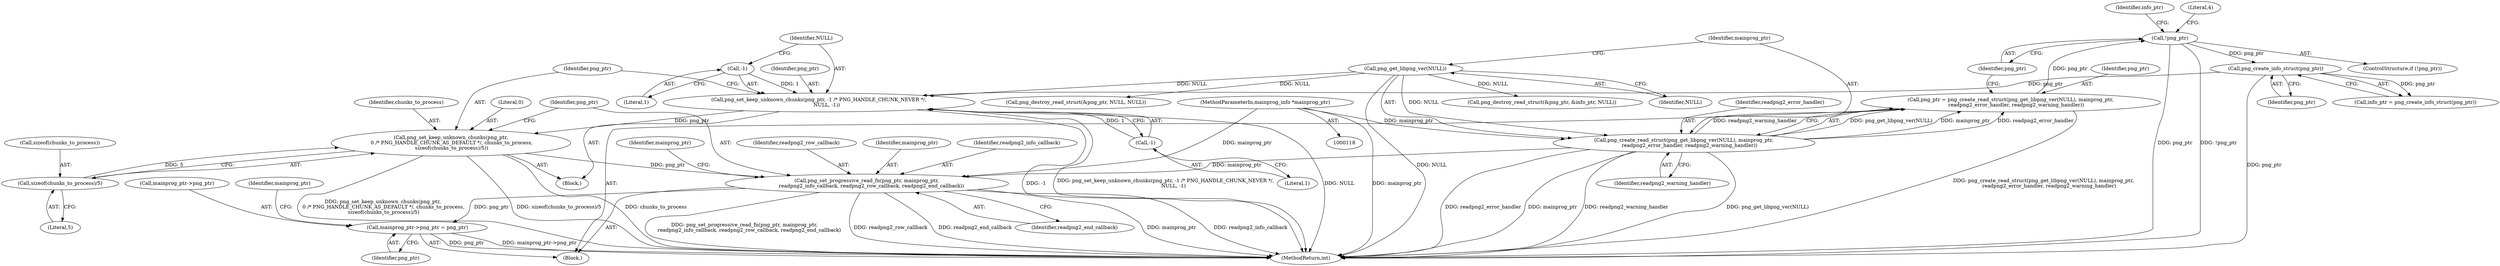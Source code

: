 digraph "0_Android_9d4853418ab2f754c2b63e091c29c5529b8b86ca_4@API" {
"1000182" [label="(Call,png_set_progressive_read_fn(png_ptr, mainprog_ptr,\n      readpng2_info_callback, readpng2_row_callback, readpng2_end_callback))"];
"1000174" [label="(Call,png_set_keep_unknown_chunks(png_ptr,\n 0 /* PNG_HANDLE_CHUNK_AS_DEFAULT */, chunks_to_process,\n sizeof(chunks_to_process)/5))"];
"1000167" [label="(Call,png_set_keep_unknown_chunks(png_ptr, -1 /* PNG_HANDLE_CHUNK_NEVER */,\n          NULL, -1))"];
"1000138" [label="(Call,png_create_info_struct(png_ptr))"];
"1000132" [label="(Call,!png_ptr)"];
"1000123" [label="(Call,png_ptr = png_create_read_struct(png_get_libpng_ver(NULL), mainprog_ptr,\n       readpng2_error_handler, readpng2_warning_handler))"];
"1000125" [label="(Call,png_create_read_struct(png_get_libpng_ver(NULL), mainprog_ptr,\n       readpng2_error_handler, readpng2_warning_handler))"];
"1000126" [label="(Call,png_get_libpng_ver(NULL))"];
"1000119" [label="(MethodParameterIn,mainprog_info *mainprog_ptr)"];
"1000169" [label="(Call,-1)"];
"1000172" [label="(Call,-1)"];
"1000178" [label="(Call,sizeof(chunks_to_process)/5)"];
"1000188" [label="(Call,mainprog_ptr->png_ptr = png_ptr)"];
"1000133" [label="(Identifier,png_ptr)"];
"1000173" [label="(Literal,1)"];
"1000190" [label="(Identifier,mainprog_ptr)"];
"1000124" [label="(Identifier,png_ptr)"];
"1000177" [label="(Identifier,chunks_to_process)"];
"1000192" [label="(Identifier,png_ptr)"];
"1000137" [label="(Identifier,info_ptr)"];
"1000128" [label="(Identifier,mainprog_ptr)"];
"1000168" [label="(Identifier,png_ptr)"];
"1000200" [label="(MethodReturn,int)"];
"1000186" [label="(Identifier,readpng2_row_callback)"];
"1000184" [label="(Identifier,mainprog_ptr)"];
"1000123" [label="(Call,png_ptr = png_create_read_struct(png_get_libpng_ver(NULL), mainprog_ptr,\n       readpng2_error_handler, readpng2_warning_handler))"];
"1000195" [label="(Identifier,mainprog_ptr)"];
"1000125" [label="(Call,png_create_read_struct(png_get_libpng_ver(NULL), mainprog_ptr,\n       readpng2_error_handler, readpng2_warning_handler))"];
"1000182" [label="(Call,png_set_progressive_read_fn(png_ptr, mainprog_ptr,\n      readpng2_info_callback, readpng2_row_callback, readpng2_end_callback))"];
"1000174" [label="(Call,png_set_keep_unknown_chunks(png_ptr,\n 0 /* PNG_HANDLE_CHUNK_AS_DEFAULT */, chunks_to_process,\n sizeof(chunks_to_process)/5))"];
"1000119" [label="(MethodParameterIn,mainprog_info *mainprog_ptr)"];
"1000120" [label="(Block,)"];
"1000187" [label="(Identifier,readpng2_end_callback)"];
"1000129" [label="(Identifier,readpng2_error_handler)"];
"1000171" [label="(Identifier,NULL)"];
"1000138" [label="(Call,png_create_info_struct(png_ptr))"];
"1000157" [label="(Call,png_destroy_read_struct(&png_ptr, &info_ptr, NULL))"];
"1000183" [label="(Identifier,png_ptr)"];
"1000127" [label="(Identifier,NULL)"];
"1000178" [label="(Call,sizeof(chunks_to_process)/5)"];
"1000126" [label="(Call,png_get_libpng_ver(NULL))"];
"1000130" [label="(Identifier,readpng2_warning_handler)"];
"1000144" [label="(Call,png_destroy_read_struct(&png_ptr, NULL, NULL))"];
"1000189" [label="(Call,mainprog_ptr->png_ptr)"];
"1000176" [label="(Literal,0)"];
"1000135" [label="(Literal,4)"];
"1000170" [label="(Literal,1)"];
"1000139" [label="(Identifier,png_ptr)"];
"1000175" [label="(Identifier,png_ptr)"];
"1000132" [label="(Call,!png_ptr)"];
"1000188" [label="(Call,mainprog_ptr->png_ptr = png_ptr)"];
"1000172" [label="(Call,-1)"];
"1000179" [label="(Call,sizeof(chunks_to_process))"];
"1000181" [label="(Literal,5)"];
"1000131" [label="(ControlStructure,if (!png_ptr))"];
"1000167" [label="(Call,png_set_keep_unknown_chunks(png_ptr, -1 /* PNG_HANDLE_CHUNK_NEVER */,\n          NULL, -1))"];
"1000185" [label="(Identifier,readpng2_info_callback)"];
"1000169" [label="(Call,-1)"];
"1000165" [label="(Block,)"];
"1000136" [label="(Call,info_ptr = png_create_info_struct(png_ptr))"];
"1000182" -> "1000120"  [label="AST: "];
"1000182" -> "1000187"  [label="CFG: "];
"1000183" -> "1000182"  [label="AST: "];
"1000184" -> "1000182"  [label="AST: "];
"1000185" -> "1000182"  [label="AST: "];
"1000186" -> "1000182"  [label="AST: "];
"1000187" -> "1000182"  [label="AST: "];
"1000190" -> "1000182"  [label="CFG: "];
"1000182" -> "1000200"  [label="DDG: readpng2_info_callback"];
"1000182" -> "1000200"  [label="DDG: png_set_progressive_read_fn(png_ptr, mainprog_ptr,\n      readpng2_info_callback, readpng2_row_callback, readpng2_end_callback)"];
"1000182" -> "1000200"  [label="DDG: readpng2_row_callback"];
"1000182" -> "1000200"  [label="DDG: readpng2_end_callback"];
"1000182" -> "1000200"  [label="DDG: mainprog_ptr"];
"1000174" -> "1000182"  [label="DDG: png_ptr"];
"1000125" -> "1000182"  [label="DDG: mainprog_ptr"];
"1000119" -> "1000182"  [label="DDG: mainprog_ptr"];
"1000182" -> "1000188"  [label="DDG: png_ptr"];
"1000174" -> "1000165"  [label="AST: "];
"1000174" -> "1000178"  [label="CFG: "];
"1000175" -> "1000174"  [label="AST: "];
"1000176" -> "1000174"  [label="AST: "];
"1000177" -> "1000174"  [label="AST: "];
"1000178" -> "1000174"  [label="AST: "];
"1000183" -> "1000174"  [label="CFG: "];
"1000174" -> "1000200"  [label="DDG: chunks_to_process"];
"1000174" -> "1000200"  [label="DDG: png_set_keep_unknown_chunks(png_ptr,\n 0 /* PNG_HANDLE_CHUNK_AS_DEFAULT */, chunks_to_process,\n sizeof(chunks_to_process)/5)"];
"1000174" -> "1000200"  [label="DDG: sizeof(chunks_to_process)/5"];
"1000167" -> "1000174"  [label="DDG: png_ptr"];
"1000178" -> "1000174"  [label="DDG: 5"];
"1000167" -> "1000165"  [label="AST: "];
"1000167" -> "1000172"  [label="CFG: "];
"1000168" -> "1000167"  [label="AST: "];
"1000169" -> "1000167"  [label="AST: "];
"1000171" -> "1000167"  [label="AST: "];
"1000172" -> "1000167"  [label="AST: "];
"1000175" -> "1000167"  [label="CFG: "];
"1000167" -> "1000200"  [label="DDG: -1"];
"1000167" -> "1000200"  [label="DDG: png_set_keep_unknown_chunks(png_ptr, -1 /* PNG_HANDLE_CHUNK_NEVER */,\n          NULL, -1)"];
"1000167" -> "1000200"  [label="DDG: NULL"];
"1000138" -> "1000167"  [label="DDG: png_ptr"];
"1000169" -> "1000167"  [label="DDG: 1"];
"1000126" -> "1000167"  [label="DDG: NULL"];
"1000172" -> "1000167"  [label="DDG: 1"];
"1000138" -> "1000136"  [label="AST: "];
"1000138" -> "1000139"  [label="CFG: "];
"1000139" -> "1000138"  [label="AST: "];
"1000136" -> "1000138"  [label="CFG: "];
"1000138" -> "1000200"  [label="DDG: png_ptr"];
"1000138" -> "1000136"  [label="DDG: png_ptr"];
"1000132" -> "1000138"  [label="DDG: png_ptr"];
"1000132" -> "1000131"  [label="AST: "];
"1000132" -> "1000133"  [label="CFG: "];
"1000133" -> "1000132"  [label="AST: "];
"1000135" -> "1000132"  [label="CFG: "];
"1000137" -> "1000132"  [label="CFG: "];
"1000132" -> "1000200"  [label="DDG: png_ptr"];
"1000132" -> "1000200"  [label="DDG: !png_ptr"];
"1000123" -> "1000132"  [label="DDG: png_ptr"];
"1000123" -> "1000120"  [label="AST: "];
"1000123" -> "1000125"  [label="CFG: "];
"1000124" -> "1000123"  [label="AST: "];
"1000125" -> "1000123"  [label="AST: "];
"1000133" -> "1000123"  [label="CFG: "];
"1000123" -> "1000200"  [label="DDG: png_create_read_struct(png_get_libpng_ver(NULL), mainprog_ptr,\n       readpng2_error_handler, readpng2_warning_handler)"];
"1000125" -> "1000123"  [label="DDG: png_get_libpng_ver(NULL)"];
"1000125" -> "1000123"  [label="DDG: mainprog_ptr"];
"1000125" -> "1000123"  [label="DDG: readpng2_error_handler"];
"1000125" -> "1000123"  [label="DDG: readpng2_warning_handler"];
"1000125" -> "1000130"  [label="CFG: "];
"1000126" -> "1000125"  [label="AST: "];
"1000128" -> "1000125"  [label="AST: "];
"1000129" -> "1000125"  [label="AST: "];
"1000130" -> "1000125"  [label="AST: "];
"1000125" -> "1000200"  [label="DDG: readpng2_warning_handler"];
"1000125" -> "1000200"  [label="DDG: png_get_libpng_ver(NULL)"];
"1000125" -> "1000200"  [label="DDG: readpng2_error_handler"];
"1000125" -> "1000200"  [label="DDG: mainprog_ptr"];
"1000126" -> "1000125"  [label="DDG: NULL"];
"1000119" -> "1000125"  [label="DDG: mainprog_ptr"];
"1000126" -> "1000127"  [label="CFG: "];
"1000127" -> "1000126"  [label="AST: "];
"1000128" -> "1000126"  [label="CFG: "];
"1000126" -> "1000200"  [label="DDG: NULL"];
"1000126" -> "1000144"  [label="DDG: NULL"];
"1000126" -> "1000157"  [label="DDG: NULL"];
"1000119" -> "1000118"  [label="AST: "];
"1000119" -> "1000200"  [label="DDG: mainprog_ptr"];
"1000169" -> "1000170"  [label="CFG: "];
"1000170" -> "1000169"  [label="AST: "];
"1000171" -> "1000169"  [label="CFG: "];
"1000172" -> "1000173"  [label="CFG: "];
"1000173" -> "1000172"  [label="AST: "];
"1000178" -> "1000181"  [label="CFG: "];
"1000179" -> "1000178"  [label="AST: "];
"1000181" -> "1000178"  [label="AST: "];
"1000188" -> "1000120"  [label="AST: "];
"1000188" -> "1000192"  [label="CFG: "];
"1000189" -> "1000188"  [label="AST: "];
"1000192" -> "1000188"  [label="AST: "];
"1000195" -> "1000188"  [label="CFG: "];
"1000188" -> "1000200"  [label="DDG: mainprog_ptr->png_ptr"];
"1000188" -> "1000200"  [label="DDG: png_ptr"];
}
